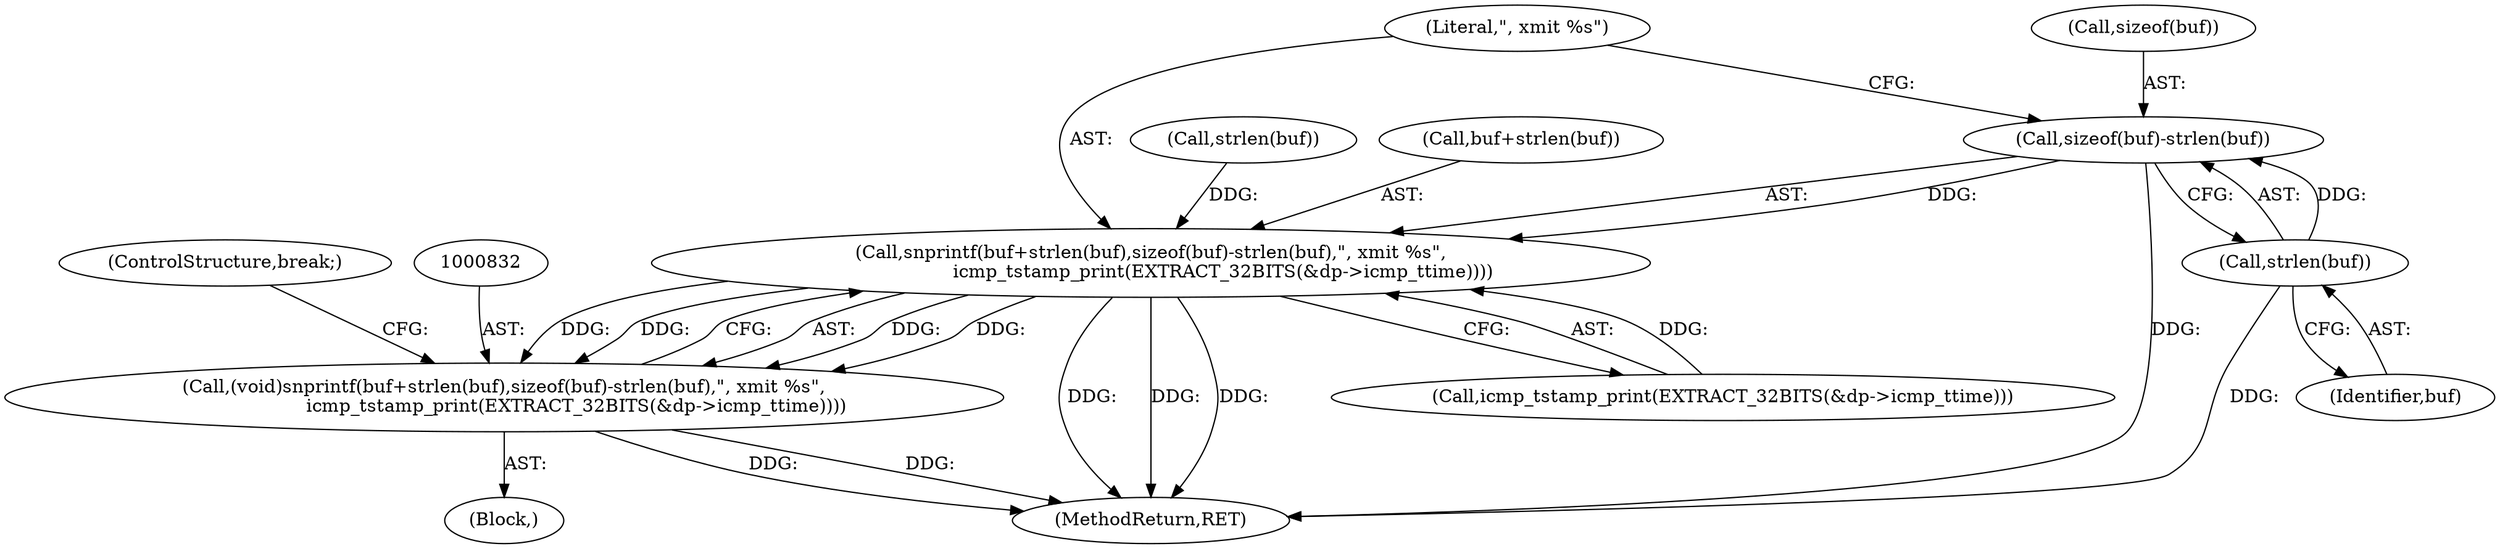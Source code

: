 digraph "0_tcpdump_2b62d1dda41590db29368ec7ba5f4faf3464765a@API" {
"1000838" [label="(Call,sizeof(buf)-strlen(buf))"];
"1000841" [label="(Call,strlen(buf))"];
"1000833" [label="(Call,snprintf(buf+strlen(buf),sizeof(buf)-strlen(buf),\", xmit %s\",\n                         icmp_tstamp_print(EXTRACT_32BITS(&dp->icmp_ttime))))"];
"1000831" [label="(Call,(void)snprintf(buf+strlen(buf),sizeof(buf)-strlen(buf),\", xmit %s\",\n                         icmp_tstamp_print(EXTRACT_32BITS(&dp->icmp_ttime))))"];
"1000850" [label="(ControlStructure,break;)"];
"1001260" [label="(MethodReturn,RET)"];
"1000833" [label="(Call,snprintf(buf+strlen(buf),sizeof(buf)-strlen(buf),\", xmit %s\",\n                         icmp_tstamp_print(EXTRACT_32BITS(&dp->icmp_ttime))))"];
"1000841" [label="(Call,strlen(buf))"];
"1000831" [label="(Call,(void)snprintf(buf+strlen(buf),sizeof(buf)-strlen(buf),\", xmit %s\",\n                         icmp_tstamp_print(EXTRACT_32BITS(&dp->icmp_ttime))))"];
"1000843" [label="(Literal,\", xmit %s\")"];
"1000836" [label="(Call,strlen(buf))"];
"1000162" [label="(Block,)"];
"1000844" [label="(Call,icmp_tstamp_print(EXTRACT_32BITS(&dp->icmp_ttime)))"];
"1000842" [label="(Identifier,buf)"];
"1000838" [label="(Call,sizeof(buf)-strlen(buf))"];
"1000834" [label="(Call,buf+strlen(buf))"];
"1000839" [label="(Call,sizeof(buf))"];
"1000838" -> "1000833"  [label="AST: "];
"1000838" -> "1000841"  [label="CFG: "];
"1000839" -> "1000838"  [label="AST: "];
"1000841" -> "1000838"  [label="AST: "];
"1000843" -> "1000838"  [label="CFG: "];
"1000838" -> "1001260"  [label="DDG: "];
"1000838" -> "1000833"  [label="DDG: "];
"1000841" -> "1000838"  [label="DDG: "];
"1000841" -> "1000842"  [label="CFG: "];
"1000842" -> "1000841"  [label="AST: "];
"1000841" -> "1001260"  [label="DDG: "];
"1000833" -> "1000831"  [label="AST: "];
"1000833" -> "1000844"  [label="CFG: "];
"1000834" -> "1000833"  [label="AST: "];
"1000843" -> "1000833"  [label="AST: "];
"1000844" -> "1000833"  [label="AST: "];
"1000831" -> "1000833"  [label="CFG: "];
"1000833" -> "1001260"  [label="DDG: "];
"1000833" -> "1001260"  [label="DDG: "];
"1000833" -> "1001260"  [label="DDG: "];
"1000833" -> "1000831"  [label="DDG: "];
"1000833" -> "1000831"  [label="DDG: "];
"1000833" -> "1000831"  [label="DDG: "];
"1000833" -> "1000831"  [label="DDG: "];
"1000836" -> "1000833"  [label="DDG: "];
"1000844" -> "1000833"  [label="DDG: "];
"1000831" -> "1000162"  [label="AST: "];
"1000832" -> "1000831"  [label="AST: "];
"1000850" -> "1000831"  [label="CFG: "];
"1000831" -> "1001260"  [label="DDG: "];
"1000831" -> "1001260"  [label="DDG: "];
}
